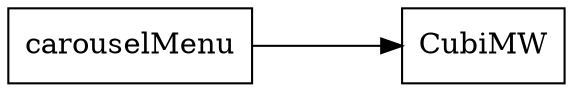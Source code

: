 digraph carouselMenu {
    node [URL="controlFlow/\N.html" shape=box]
    graph [layout="circo"]
    carouselMenu [URL="\N.html" root=true]

    carouselMenu -> CubiMW
}
